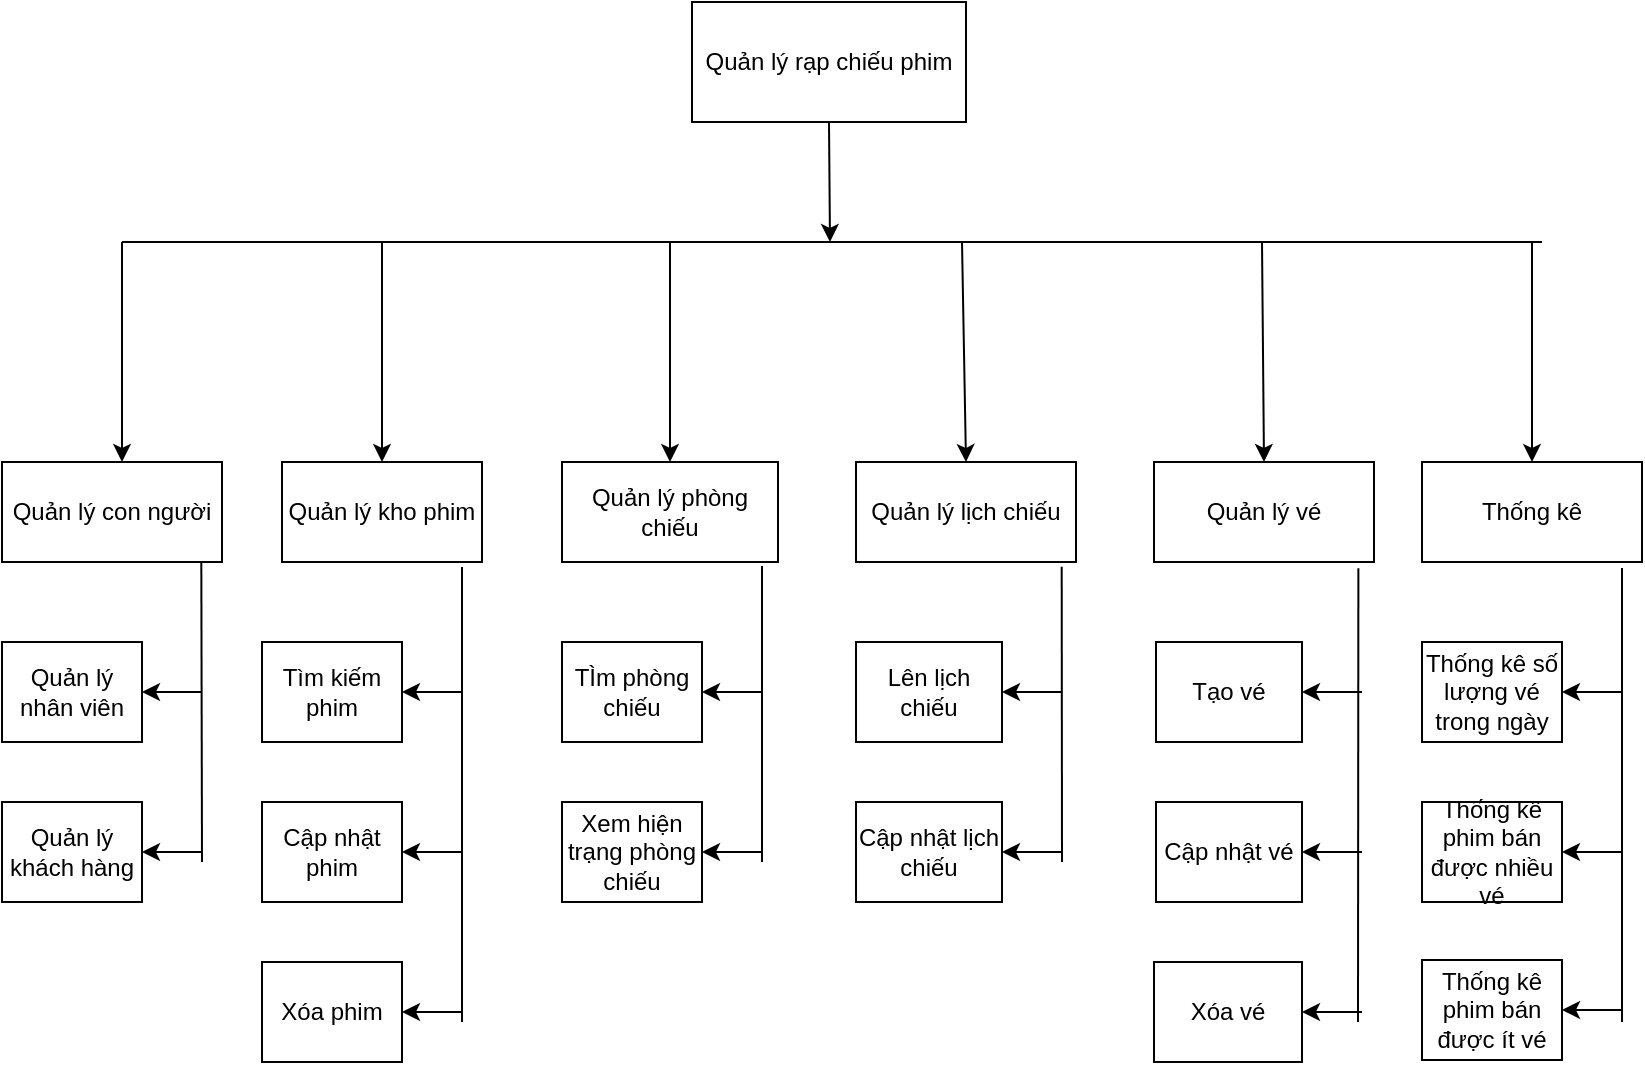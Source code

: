 <mxfile version="10.6.0" type="device"><diagram id="87lisJTAthB_33dqTQhi" name="Page-1"><mxGraphModel dx="792" dy="450" grid="1" gridSize="10" guides="1" tooltips="1" connect="1" arrows="1" fold="1" page="1" pageScale="1" pageWidth="827" pageHeight="1169" math="0" shadow="0"><root><mxCell id="0"/><mxCell id="1" parent="0"/><mxCell id="OhTvZM6N-FB03vxo3RbF-1" value="Quản lý rạp chiếu phim" style="rounded=0;whiteSpace=wrap;html=1;" parent="1" vertex="1"><mxGeometry x="345" y="80" width="137" height="60" as="geometry"/></mxCell><mxCell id="OhTvZM6N-FB03vxo3RbF-2" value="" style="endArrow=none;html=1;" parent="1" edge="1"><mxGeometry width="50" height="50" relative="1" as="geometry"><mxPoint x="60" y="200" as="sourcePoint"/><mxPoint x="770" y="200" as="targetPoint"/></mxGeometry></mxCell><mxCell id="OhTvZM6N-FB03vxo3RbF-5" value="" style="endArrow=classic;html=1;exitX=0.5;exitY=1;exitDx=0;exitDy=0;" parent="1" source="OhTvZM6N-FB03vxo3RbF-1" edge="1"><mxGeometry width="50" height="50" relative="1" as="geometry"><mxPoint x="120" y="270" as="sourcePoint"/><mxPoint x="414" y="200" as="targetPoint"/></mxGeometry></mxCell><mxCell id="OhTvZM6N-FB03vxo3RbF-6" value="Quản lý con người" style="rounded=0;whiteSpace=wrap;html=1;" parent="1" vertex="1"><mxGeometry y="310" width="110" height="50" as="geometry"/></mxCell><mxCell id="OhTvZM6N-FB03vxo3RbF-7" value="Quản lý kho phim" style="rounded=0;whiteSpace=wrap;html=1;" parent="1" vertex="1"><mxGeometry x="140" y="310" width="100" height="50" as="geometry"/></mxCell><mxCell id="OhTvZM6N-FB03vxo3RbF-8" value="Quản lý phòng chiếu" style="rounded=0;whiteSpace=wrap;html=1;" parent="1" vertex="1"><mxGeometry x="280" y="310" width="108" height="50" as="geometry"/></mxCell><mxCell id="OhTvZM6N-FB03vxo3RbF-9" value="Quản lý lịch chiếu" style="rounded=0;whiteSpace=wrap;html=1;" parent="1" vertex="1"><mxGeometry x="427" y="310" width="110" height="50" as="geometry"/></mxCell><mxCell id="OhTvZM6N-FB03vxo3RbF-10" value="Quản lý vé" style="rounded=0;whiteSpace=wrap;html=1;" parent="1" vertex="1"><mxGeometry x="576" y="310" width="110" height="50" as="geometry"/></mxCell><mxCell id="OhTvZM6N-FB03vxo3RbF-11" value="Thống kê" style="rounded=0;whiteSpace=wrap;html=1;" parent="1" vertex="1"><mxGeometry x="710" y="310" width="110" height="50" as="geometry"/></mxCell><mxCell id="OhTvZM6N-FB03vxo3RbF-13" value="" style="endArrow=classic;html=1;" parent="1" edge="1"><mxGeometry width="50" height="50" relative="1" as="geometry"><mxPoint x="60" y="200" as="sourcePoint"/><mxPoint x="60" y="310" as="targetPoint"/></mxGeometry></mxCell><mxCell id="OhTvZM6N-FB03vxo3RbF-14" value="" style="endArrow=classic;html=1;" parent="1" target="OhTvZM6N-FB03vxo3RbF-7" edge="1"><mxGeometry width="50" height="50" relative="1" as="geometry"><mxPoint x="190" y="200" as="sourcePoint"/><mxPoint x="60" y="380" as="targetPoint"/></mxGeometry></mxCell><mxCell id="OhTvZM6N-FB03vxo3RbF-15" value="" style="endArrow=classic;html=1;entryX=0.5;entryY=0;entryDx=0;entryDy=0;" parent="1" target="OhTvZM6N-FB03vxo3RbF-8" edge="1"><mxGeometry width="50" height="50" relative="1" as="geometry"><mxPoint x="334" y="200" as="sourcePoint"/><mxPoint x="60" y="380" as="targetPoint"/></mxGeometry></mxCell><mxCell id="OhTvZM6N-FB03vxo3RbF-17" value="" style="endArrow=classic;html=1;entryX=0.5;entryY=0;entryDx=0;entryDy=0;" parent="1" target="OhTvZM6N-FB03vxo3RbF-9" edge="1"><mxGeometry width="50" height="50" relative="1" as="geometry"><mxPoint x="480" y="200" as="sourcePoint"/><mxPoint x="60" y="380" as="targetPoint"/></mxGeometry></mxCell><mxCell id="OhTvZM6N-FB03vxo3RbF-18" value="" style="endArrow=classic;html=1;entryX=0.5;entryY=0;entryDx=0;entryDy=0;" parent="1" target="OhTvZM6N-FB03vxo3RbF-10" edge="1"><mxGeometry width="50" height="50" relative="1" as="geometry"><mxPoint x="630" y="200" as="sourcePoint"/><mxPoint x="90" y="380" as="targetPoint"/></mxGeometry></mxCell><mxCell id="OhTvZM6N-FB03vxo3RbF-19" value="" style="endArrow=classic;html=1;entryX=0.5;entryY=0;entryDx=0;entryDy=0;" parent="1" target="OhTvZM6N-FB03vxo3RbF-11" edge="1"><mxGeometry width="50" height="50" relative="1" as="geometry"><mxPoint x="765" y="200" as="sourcePoint"/><mxPoint x="90" y="380" as="targetPoint"/></mxGeometry></mxCell><mxCell id="OhTvZM6N-FB03vxo3RbF-23" value="Quản lý nhân viên" style="rounded=0;whiteSpace=wrap;html=1;" parent="1" vertex="1"><mxGeometry y="400" width="70" height="50" as="geometry"/></mxCell><mxCell id="OhTvZM6N-FB03vxo3RbF-24" value="Quản lý khách hàng" style="rounded=0;whiteSpace=wrap;html=1;" parent="1" vertex="1"><mxGeometry y="480" width="70" height="50" as="geometry"/></mxCell><mxCell id="OhTvZM6N-FB03vxo3RbF-30" value="" style="endArrow=none;html=1;entryX=0.906;entryY=1.006;entryDx=0;entryDy=0;entryPerimeter=0;" parent="1" target="OhTvZM6N-FB03vxo3RbF-6" edge="1"><mxGeometry width="50" height="50" relative="1" as="geometry"><mxPoint x="100" y="510" as="sourcePoint"/><mxPoint x="60" y="580" as="targetPoint"/></mxGeometry></mxCell><mxCell id="OhTvZM6N-FB03vxo3RbF-31" value="" style="endArrow=classic;html=1;entryX=1;entryY=0.5;entryDx=0;entryDy=0;" parent="1" target="OhTvZM6N-FB03vxo3RbF-23" edge="1"><mxGeometry width="50" height="50" relative="1" as="geometry"><mxPoint x="100" y="425" as="sourcePoint"/><mxPoint x="60" y="550" as="targetPoint"/></mxGeometry></mxCell><mxCell id="OhTvZM6N-FB03vxo3RbF-32" value="" style="endArrow=classic;html=1;entryX=1;entryY=0.5;entryDx=0;entryDy=0;" parent="1" target="OhTvZM6N-FB03vxo3RbF-24" edge="1"><mxGeometry width="50" height="50" relative="1" as="geometry"><mxPoint x="100" y="505" as="sourcePoint"/><mxPoint x="60" y="550" as="targetPoint"/></mxGeometry></mxCell><mxCell id="OhTvZM6N-FB03vxo3RbF-33" value="Tìm kiếm phim" style="rounded=0;whiteSpace=wrap;html=1;" parent="1" vertex="1"><mxGeometry x="130" y="400" width="70" height="50" as="geometry"/></mxCell><mxCell id="OhTvZM6N-FB03vxo3RbF-34" value="Cập nhật phim" style="rounded=0;whiteSpace=wrap;html=1;" parent="1" vertex="1"><mxGeometry x="130" y="480" width="70" height="50" as="geometry"/></mxCell><mxCell id="OhTvZM6N-FB03vxo3RbF-35" value="" style="endArrow=none;html=1;entryX=0.9;entryY=1.05;entryDx=0;entryDy=0;entryPerimeter=0;" parent="1" target="OhTvZM6N-FB03vxo3RbF-7" edge="1"><mxGeometry width="50" height="50" relative="1" as="geometry"><mxPoint x="230" y="590" as="sourcePoint"/><mxPoint x="60" y="550" as="targetPoint"/></mxGeometry></mxCell><mxCell id="OhTvZM6N-FB03vxo3RbF-36" value="" style="endArrow=classic;html=1;entryX=1;entryY=0.5;entryDx=0;entryDy=0;" parent="1" target="OhTvZM6N-FB03vxo3RbF-33" edge="1"><mxGeometry width="50" height="50" relative="1" as="geometry"><mxPoint x="230" y="425" as="sourcePoint"/><mxPoint x="60" y="550" as="targetPoint"/></mxGeometry></mxCell><mxCell id="OhTvZM6N-FB03vxo3RbF-37" value="" style="endArrow=classic;html=1;entryX=1;entryY=0.5;entryDx=0;entryDy=0;" parent="1" target="OhTvZM6N-FB03vxo3RbF-34" edge="1"><mxGeometry width="50" height="50" relative="1" as="geometry"><mxPoint x="230" y="505" as="sourcePoint"/><mxPoint x="60" y="550" as="targetPoint"/></mxGeometry></mxCell><mxCell id="OhTvZM6N-FB03vxo3RbF-39" value="TÌm phòng chiếu" style="rounded=0;whiteSpace=wrap;html=1;" parent="1" vertex="1"><mxGeometry x="280" y="400" width="70" height="50" as="geometry"/></mxCell><mxCell id="OhTvZM6N-FB03vxo3RbF-40" value="Xem hiện trạng phòng chiếu" style="rounded=0;whiteSpace=wrap;html=1;" parent="1" vertex="1"><mxGeometry x="280" y="480" width="70" height="50" as="geometry"/></mxCell><mxCell id="OhTvZM6N-FB03vxo3RbF-41" value="Lên lịch chiếu" style="rounded=0;whiteSpace=wrap;html=1;" parent="1" vertex="1"><mxGeometry x="427" y="400" width="73" height="50" as="geometry"/></mxCell><mxCell id="OhTvZM6N-FB03vxo3RbF-42" value="Cập nhật lịch chiếu" style="rounded=0;whiteSpace=wrap;html=1;" parent="1" vertex="1"><mxGeometry x="427" y="480" width="73" height="50" as="geometry"/></mxCell><mxCell id="OhTvZM6N-FB03vxo3RbF-43" value="Tạo vé" style="rounded=0;whiteSpace=wrap;html=1;" parent="1" vertex="1"><mxGeometry x="577" y="400" width="73" height="50" as="geometry"/></mxCell><mxCell id="OhTvZM6N-FB03vxo3RbF-44" value="Cập nhật vé" style="rounded=0;whiteSpace=wrap;html=1;" parent="1" vertex="1"><mxGeometry x="577" y="480" width="73" height="50" as="geometry"/></mxCell><mxCell id="OhTvZM6N-FB03vxo3RbF-45" value="Thống kê số lượng vé trong ngày" style="rounded=0;whiteSpace=wrap;html=1;" parent="1" vertex="1"><mxGeometry x="710" y="400" width="70" height="50" as="geometry"/></mxCell><mxCell id="OhTvZM6N-FB03vxo3RbF-46" value="Thống kê phim bán được nhiều vé" style="rounded=0;whiteSpace=wrap;html=1;" parent="1" vertex="1"><mxGeometry x="710" y="480" width="70" height="50" as="geometry"/></mxCell><mxCell id="OhTvZM6N-FB03vxo3RbF-47" value="Thống kê phim bán được ít vé" style="rounded=0;whiteSpace=wrap;html=1;" parent="1" vertex="1"><mxGeometry x="710" y="559" width="70" height="50" as="geometry"/></mxCell><mxCell id="OhTvZM6N-FB03vxo3RbF-48" value="Xóa vé" style="rounded=0;whiteSpace=wrap;html=1;" parent="1" vertex="1"><mxGeometry x="576" y="560" width="74" height="50" as="geometry"/></mxCell><mxCell id="OhTvZM6N-FB03vxo3RbF-49" value="" style="endArrow=none;html=1;" parent="1" edge="1"><mxGeometry width="50" height="50" relative="1" as="geometry"><mxPoint x="380" y="510" as="sourcePoint"/><mxPoint x="380" y="362" as="targetPoint"/></mxGeometry></mxCell><mxCell id="OhTvZM6N-FB03vxo3RbF-51" value="" style="endArrow=classic;html=1;entryX=1;entryY=0.5;entryDx=0;entryDy=0;" parent="1" target="OhTvZM6N-FB03vxo3RbF-39" edge="1"><mxGeometry width="50" height="50" relative="1" as="geometry"><mxPoint x="380" y="425" as="sourcePoint"/><mxPoint x="180" y="630" as="targetPoint"/></mxGeometry></mxCell><mxCell id="OhTvZM6N-FB03vxo3RbF-52" value="" style="endArrow=classic;html=1;entryX=1;entryY=0.5;entryDx=0;entryDy=0;" parent="1" target="OhTvZM6N-FB03vxo3RbF-40" edge="1"><mxGeometry width="50" height="50" relative="1" as="geometry"><mxPoint x="380" y="505" as="sourcePoint"/><mxPoint x="180" y="630" as="targetPoint"/></mxGeometry></mxCell><mxCell id="OhTvZM6N-FB03vxo3RbF-53" value="" style="endArrow=none;html=1;entryX=0.935;entryY=1.048;entryDx=0;entryDy=0;entryPerimeter=0;" parent="1" target="OhTvZM6N-FB03vxo3RbF-9" edge="1"><mxGeometry width="50" height="50" relative="1" as="geometry"><mxPoint x="530" y="510" as="sourcePoint"/><mxPoint x="180" y="630" as="targetPoint"/></mxGeometry></mxCell><mxCell id="OhTvZM6N-FB03vxo3RbF-54" value="" style="endArrow=classic;html=1;entryX=1;entryY=0.5;entryDx=0;entryDy=0;" parent="1" target="OhTvZM6N-FB03vxo3RbF-41" edge="1"><mxGeometry width="50" height="50" relative="1" as="geometry"><mxPoint x="530" y="425" as="sourcePoint"/><mxPoint x="180" y="630" as="targetPoint"/></mxGeometry></mxCell><mxCell id="OhTvZM6N-FB03vxo3RbF-55" value="" style="endArrow=classic;html=1;entryX=1;entryY=0.5;entryDx=0;entryDy=0;" parent="1" target="OhTvZM6N-FB03vxo3RbF-42" edge="1"><mxGeometry width="50" height="50" relative="1" as="geometry"><mxPoint x="530" y="505" as="sourcePoint"/><mxPoint x="180" y="630" as="targetPoint"/></mxGeometry></mxCell><mxCell id="OhTvZM6N-FB03vxo3RbF-56" value="" style="endArrow=none;html=1;entryX=0.929;entryY=1.062;entryDx=0;entryDy=0;entryPerimeter=0;" parent="1" target="OhTvZM6N-FB03vxo3RbF-10" edge="1"><mxGeometry width="50" height="50" relative="1" as="geometry"><mxPoint x="678" y="590" as="sourcePoint"/><mxPoint x="180" y="630" as="targetPoint"/></mxGeometry></mxCell><mxCell id="OhTvZM6N-FB03vxo3RbF-57" value="" style="endArrow=classic;html=1;entryX=1;entryY=0.5;entryDx=0;entryDy=0;" parent="1" target="OhTvZM6N-FB03vxo3RbF-43" edge="1"><mxGeometry width="50" height="50" relative="1" as="geometry"><mxPoint x="680" y="425" as="sourcePoint"/><mxPoint x="530" y="630" as="targetPoint"/></mxGeometry></mxCell><mxCell id="OhTvZM6N-FB03vxo3RbF-58" value="" style="endArrow=classic;html=1;entryX=1;entryY=0.5;entryDx=0;entryDy=0;" parent="1" target="OhTvZM6N-FB03vxo3RbF-44" edge="1"><mxGeometry width="50" height="50" relative="1" as="geometry"><mxPoint x="680" y="505" as="sourcePoint"/><mxPoint x="530" y="630" as="targetPoint"/></mxGeometry></mxCell><mxCell id="OhTvZM6N-FB03vxo3RbF-59" value="" style="endArrow=classic;html=1;entryX=1;entryY=0.5;entryDx=0;entryDy=0;" parent="1" target="OhTvZM6N-FB03vxo3RbF-48" edge="1"><mxGeometry width="50" height="50" relative="1" as="geometry"><mxPoint x="680" y="585" as="sourcePoint"/><mxPoint x="530" y="630" as="targetPoint"/></mxGeometry></mxCell><mxCell id="OhTvZM6N-FB03vxo3RbF-60" value="" style="endArrow=none;html=1;" parent="1" edge="1"><mxGeometry width="50" height="50" relative="1" as="geometry"><mxPoint x="810" y="590" as="sourcePoint"/><mxPoint x="810" y="363" as="targetPoint"/></mxGeometry></mxCell><mxCell id="OhTvZM6N-FB03vxo3RbF-61" value="" style="endArrow=classic;html=1;entryX=1;entryY=0.5;entryDx=0;entryDy=0;" parent="1" target="OhTvZM6N-FB03vxo3RbF-45" edge="1"><mxGeometry width="50" height="50" relative="1" as="geometry"><mxPoint x="810" y="425" as="sourcePoint"/><mxPoint x="530" y="630" as="targetPoint"/></mxGeometry></mxCell><mxCell id="OhTvZM6N-FB03vxo3RbF-62" value="" style="endArrow=classic;html=1;entryX=1;entryY=0.5;entryDx=0;entryDy=0;" parent="1" target="OhTvZM6N-FB03vxo3RbF-46" edge="1"><mxGeometry width="50" height="50" relative="1" as="geometry"><mxPoint x="810" y="505" as="sourcePoint"/><mxPoint x="530" y="630" as="targetPoint"/></mxGeometry></mxCell><mxCell id="OhTvZM6N-FB03vxo3RbF-63" value="" style="endArrow=classic;html=1;entryX=1;entryY=0.5;entryDx=0;entryDy=0;" parent="1" target="OhTvZM6N-FB03vxo3RbF-47" edge="1"><mxGeometry width="50" height="50" relative="1" as="geometry"><mxPoint x="810" y="584" as="sourcePoint"/><mxPoint x="530" y="630" as="targetPoint"/></mxGeometry></mxCell><mxCell id="5Av94CiYFM9XXK7NpMK8-1" value="Xóa phim" style="rounded=0;whiteSpace=wrap;html=1;" vertex="1" parent="1"><mxGeometry x="130" y="560" width="70" height="50" as="geometry"/></mxCell><mxCell id="5Av94CiYFM9XXK7NpMK8-2" value="" style="endArrow=classic;html=1;entryX=1;entryY=0.5;entryDx=0;entryDy=0;" edge="1" parent="1" target="5Av94CiYFM9XXK7NpMK8-1"><mxGeometry width="50" height="50" relative="1" as="geometry"><mxPoint x="230" y="585" as="sourcePoint"/><mxPoint x="60" y="630" as="targetPoint"/></mxGeometry></mxCell></root></mxGraphModel></diagram></mxfile>